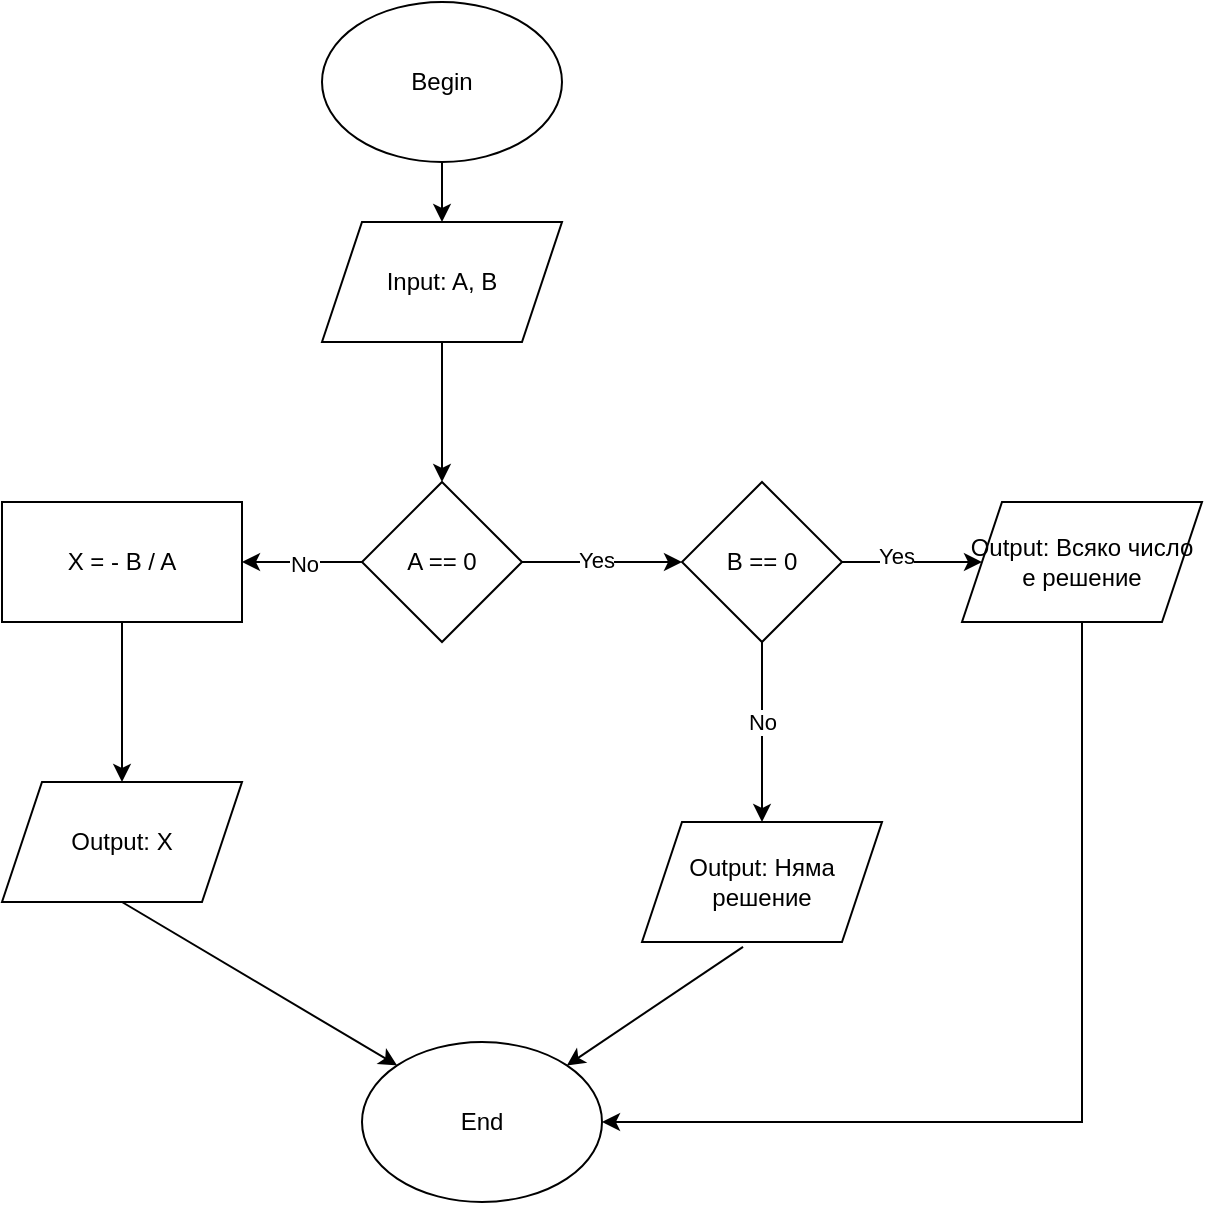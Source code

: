 <mxfile version="24.9.1" pages="3">
  <diagram name="Page-1" id="amf7nthp5tk0TN-w15J5">
    <mxGraphModel dx="965" dy="473" grid="1" gridSize="10" guides="1" tooltips="1" connect="1" arrows="1" fold="1" page="1" pageScale="1" pageWidth="850" pageHeight="1100" math="0" shadow="0">
      <root>
        <mxCell id="0" />
        <mxCell id="1" parent="0" />
        <mxCell id="8sZv1wVmsx8k6EXQ4R9V-3" value="" style="edgeStyle=orthogonalEdgeStyle;rounded=0;orthogonalLoop=1;jettySize=auto;html=1;" edge="1" parent="1" source="8sZv1wVmsx8k6EXQ4R9V-1" target="8sZv1wVmsx8k6EXQ4R9V-2">
          <mxGeometry relative="1" as="geometry" />
        </mxCell>
        <mxCell id="8sZv1wVmsx8k6EXQ4R9V-1" value="Begin" style="ellipse;whiteSpace=wrap;html=1;" vertex="1" parent="1">
          <mxGeometry x="350" y="110" width="120" height="80" as="geometry" />
        </mxCell>
        <mxCell id="8sZv1wVmsx8k6EXQ4R9V-5" value="" style="edgeStyle=orthogonalEdgeStyle;rounded=0;orthogonalLoop=1;jettySize=auto;html=1;" edge="1" parent="1" source="8sZv1wVmsx8k6EXQ4R9V-2" target="8sZv1wVmsx8k6EXQ4R9V-4">
          <mxGeometry relative="1" as="geometry" />
        </mxCell>
        <mxCell id="8sZv1wVmsx8k6EXQ4R9V-2" value="Input: A, B" style="shape=parallelogram;perimeter=parallelogramPerimeter;whiteSpace=wrap;html=1;fixedSize=1;" vertex="1" parent="1">
          <mxGeometry x="350" y="220" width="120" height="60" as="geometry" />
        </mxCell>
        <mxCell id="8sZv1wVmsx8k6EXQ4R9V-7" value="" style="edgeStyle=orthogonalEdgeStyle;rounded=0;orthogonalLoop=1;jettySize=auto;html=1;" edge="1" parent="1" source="8sZv1wVmsx8k6EXQ4R9V-4" target="8sZv1wVmsx8k6EXQ4R9V-6">
          <mxGeometry relative="1" as="geometry" />
        </mxCell>
        <mxCell id="8sZv1wVmsx8k6EXQ4R9V-8" value="Yes" style="edgeLabel;html=1;align=center;verticalAlign=middle;resizable=0;points=[];" vertex="1" connectable="0" parent="8sZv1wVmsx8k6EXQ4R9V-7">
          <mxGeometry x="-0.075" y="1" relative="1" as="geometry">
            <mxPoint as="offset" />
          </mxGeometry>
        </mxCell>
        <mxCell id="8sZv1wVmsx8k6EXQ4R9V-17" value="" style="edgeStyle=orthogonalEdgeStyle;rounded=0;orthogonalLoop=1;jettySize=auto;html=1;" edge="1" parent="1" source="8sZv1wVmsx8k6EXQ4R9V-4" target="8sZv1wVmsx8k6EXQ4R9V-16">
          <mxGeometry relative="1" as="geometry" />
        </mxCell>
        <mxCell id="8sZv1wVmsx8k6EXQ4R9V-18" value="No" style="edgeLabel;html=1;align=center;verticalAlign=middle;resizable=0;points=[];" vertex="1" connectable="0" parent="8sZv1wVmsx8k6EXQ4R9V-17">
          <mxGeometry x="-0.038" y="1" relative="1" as="geometry">
            <mxPoint as="offset" />
          </mxGeometry>
        </mxCell>
        <mxCell id="8sZv1wVmsx8k6EXQ4R9V-4" value="A == 0" style="rhombus;whiteSpace=wrap;html=1;" vertex="1" parent="1">
          <mxGeometry x="370" y="350" width="80" height="80" as="geometry" />
        </mxCell>
        <mxCell id="8sZv1wVmsx8k6EXQ4R9V-10" value="" style="edgeStyle=orthogonalEdgeStyle;rounded=0;orthogonalLoop=1;jettySize=auto;html=1;" edge="1" parent="1" source="8sZv1wVmsx8k6EXQ4R9V-6" target="8sZv1wVmsx8k6EXQ4R9V-9">
          <mxGeometry relative="1" as="geometry" />
        </mxCell>
        <mxCell id="8sZv1wVmsx8k6EXQ4R9V-11" value="Yes" style="edgeLabel;html=1;align=center;verticalAlign=middle;resizable=0;points=[];" vertex="1" connectable="0" parent="8sZv1wVmsx8k6EXQ4R9V-10">
          <mxGeometry x="-0.23" y="3" relative="1" as="geometry">
            <mxPoint as="offset" />
          </mxGeometry>
        </mxCell>
        <mxCell id="8sZv1wVmsx8k6EXQ4R9V-13" value="" style="edgeStyle=orthogonalEdgeStyle;rounded=0;orthogonalLoop=1;jettySize=auto;html=1;" edge="1" parent="1" source="8sZv1wVmsx8k6EXQ4R9V-6" target="8sZv1wVmsx8k6EXQ4R9V-12">
          <mxGeometry relative="1" as="geometry" />
        </mxCell>
        <mxCell id="8sZv1wVmsx8k6EXQ4R9V-15" value="No" style="edgeLabel;html=1;align=center;verticalAlign=middle;resizable=0;points=[];" vertex="1" connectable="0" parent="8sZv1wVmsx8k6EXQ4R9V-13">
          <mxGeometry x="-0.115" relative="1" as="geometry">
            <mxPoint as="offset" />
          </mxGeometry>
        </mxCell>
        <mxCell id="8sZv1wVmsx8k6EXQ4R9V-6" value="B == 0" style="rhombus;whiteSpace=wrap;html=1;" vertex="1" parent="1">
          <mxGeometry x="530" y="350" width="80" height="80" as="geometry" />
        </mxCell>
        <mxCell id="8sZv1wVmsx8k6EXQ4R9V-9" value="Output: Всяко число е решение" style="shape=parallelogram;perimeter=parallelogramPerimeter;whiteSpace=wrap;html=1;fixedSize=1;" vertex="1" parent="1">
          <mxGeometry x="670" y="360" width="120" height="60" as="geometry" />
        </mxCell>
        <mxCell id="8sZv1wVmsx8k6EXQ4R9V-12" value="Output: Няма решение" style="shape=parallelogram;perimeter=parallelogramPerimeter;whiteSpace=wrap;html=1;fixedSize=1;" vertex="1" parent="1">
          <mxGeometry x="510" y="520" width="120" height="60" as="geometry" />
        </mxCell>
        <mxCell id="8sZv1wVmsx8k6EXQ4R9V-20" value="" style="edgeStyle=orthogonalEdgeStyle;rounded=0;orthogonalLoop=1;jettySize=auto;html=1;" edge="1" parent="1" source="8sZv1wVmsx8k6EXQ4R9V-16" target="8sZv1wVmsx8k6EXQ4R9V-19">
          <mxGeometry relative="1" as="geometry" />
        </mxCell>
        <mxCell id="8sZv1wVmsx8k6EXQ4R9V-16" value="X = - B / A" style="whiteSpace=wrap;html=1;" vertex="1" parent="1">
          <mxGeometry x="190" y="360" width="120" height="60" as="geometry" />
        </mxCell>
        <mxCell id="8sZv1wVmsx8k6EXQ4R9V-19" value="Output: X" style="shape=parallelogram;perimeter=parallelogramPerimeter;whiteSpace=wrap;html=1;fixedSize=1;" vertex="1" parent="1">
          <mxGeometry x="190" y="500" width="120" height="60" as="geometry" />
        </mxCell>
        <mxCell id="8sZv1wVmsx8k6EXQ4R9V-21" value="End" style="ellipse;whiteSpace=wrap;html=1;" vertex="1" parent="1">
          <mxGeometry x="370" y="630" width="120" height="80" as="geometry" />
        </mxCell>
        <mxCell id="8sZv1wVmsx8k6EXQ4R9V-22" value="" style="endArrow=classic;html=1;rounded=0;exitX=0.5;exitY=1;exitDx=0;exitDy=0;entryX=0;entryY=0;entryDx=0;entryDy=0;" edge="1" parent="1" source="8sZv1wVmsx8k6EXQ4R9V-19" target="8sZv1wVmsx8k6EXQ4R9V-21">
          <mxGeometry width="50" height="50" relative="1" as="geometry">
            <mxPoint x="600" y="630" as="sourcePoint" />
            <mxPoint x="650" y="580" as="targetPoint" />
          </mxGeometry>
        </mxCell>
        <mxCell id="8sZv1wVmsx8k6EXQ4R9V-23" value="" style="endArrow=classic;html=1;rounded=0;exitX=0.421;exitY=1.04;exitDx=0;exitDy=0;exitPerimeter=0;entryX=1;entryY=0;entryDx=0;entryDy=0;" edge="1" parent="1" source="8sZv1wVmsx8k6EXQ4R9V-12" target="8sZv1wVmsx8k6EXQ4R9V-21">
          <mxGeometry width="50" height="50" relative="1" as="geometry">
            <mxPoint x="610" y="640" as="sourcePoint" />
            <mxPoint x="660" y="590" as="targetPoint" />
          </mxGeometry>
        </mxCell>
        <mxCell id="8sZv1wVmsx8k6EXQ4R9V-24" value="" style="endArrow=classic;html=1;rounded=0;entryX=1;entryY=0.5;entryDx=0;entryDy=0;" edge="1" parent="1" source="8sZv1wVmsx8k6EXQ4R9V-9" target="8sZv1wVmsx8k6EXQ4R9V-21">
          <mxGeometry width="50" height="50" relative="1" as="geometry">
            <mxPoint x="620" y="650" as="sourcePoint" />
            <mxPoint x="670" y="600" as="targetPoint" />
            <Array as="points">
              <mxPoint x="730" y="670" />
            </Array>
          </mxGeometry>
        </mxCell>
      </root>
    </mxGraphModel>
  </diagram>
  <diagram id="QVaww_B885eaQNWGPEyq" name="Page-2">
    <mxGraphModel dx="946" dy="567" grid="1" gridSize="10" guides="1" tooltips="1" connect="1" arrows="1" fold="1" page="1" pageScale="1" pageWidth="850" pageHeight="1100" math="0" shadow="0">
      <root>
        <mxCell id="0" />
        <mxCell id="1" parent="0" />
        <mxCell id="5HSnKlp7vcLQWMsaKk_p-3" value="" style="edgeStyle=orthogonalEdgeStyle;rounded=0;orthogonalLoop=1;jettySize=auto;html=1;" edge="1" parent="1" source="5HSnKlp7vcLQWMsaKk_p-1" target="5HSnKlp7vcLQWMsaKk_p-2">
          <mxGeometry relative="1" as="geometry" />
        </mxCell>
        <mxCell id="5HSnKlp7vcLQWMsaKk_p-1" value="Begin" style="ellipse;whiteSpace=wrap;html=1;" vertex="1" parent="1">
          <mxGeometry x="330" y="160" width="120" height="80" as="geometry" />
        </mxCell>
        <mxCell id="5HSnKlp7vcLQWMsaKk_p-5" value="" style="edgeStyle=orthogonalEdgeStyle;rounded=0;orthogonalLoop=1;jettySize=auto;html=1;" edge="1" parent="1" source="5HSnKlp7vcLQWMsaKk_p-2" target="5HSnKlp7vcLQWMsaKk_p-4">
          <mxGeometry relative="1" as="geometry" />
        </mxCell>
        <mxCell id="5HSnKlp7vcLQWMsaKk_p-2" value="Input: A, B" style="shape=parallelogram;perimeter=parallelogramPerimeter;whiteSpace=wrap;html=1;fixedSize=1;" vertex="1" parent="1">
          <mxGeometry x="330" y="260" width="120" height="60" as="geometry" />
        </mxCell>
        <mxCell id="5HSnKlp7vcLQWMsaKk_p-7" value="" style="edgeStyle=orthogonalEdgeStyle;rounded=0;orthogonalLoop=1;jettySize=auto;html=1;" edge="1" parent="1" source="5HSnKlp7vcLQWMsaKk_p-4" target="5HSnKlp7vcLQWMsaKk_p-6">
          <mxGeometry relative="1" as="geometry" />
        </mxCell>
        <mxCell id="5HSnKlp7vcLQWMsaKk_p-4" value="P = 2 * (A + B)" style="whiteSpace=wrap;html=1;" vertex="1" parent="1">
          <mxGeometry x="330" y="340" width="120" height="60" as="geometry" />
        </mxCell>
        <mxCell id="5HSnKlp7vcLQWMsaKk_p-9" value="" style="edgeStyle=orthogonalEdgeStyle;rounded=0;orthogonalLoop=1;jettySize=auto;html=1;" edge="1" parent="1" source="5HSnKlp7vcLQWMsaKk_p-6" target="5HSnKlp7vcLQWMsaKk_p-8">
          <mxGeometry relative="1" as="geometry" />
        </mxCell>
        <mxCell id="5HSnKlp7vcLQWMsaKk_p-6" value="S = A * B" style="whiteSpace=wrap;html=1;" vertex="1" parent="1">
          <mxGeometry x="330" y="420" width="120" height="60" as="geometry" />
        </mxCell>
        <mxCell id="5HSnKlp7vcLQWMsaKk_p-8" value="Output: P, S" style="shape=parallelogram;perimeter=parallelogramPerimeter;whiteSpace=wrap;html=1;fixedSize=1;" vertex="1" parent="1">
          <mxGeometry x="330" y="510" width="120" height="60" as="geometry" />
        </mxCell>
        <mxCell id="5HSnKlp7vcLQWMsaKk_p-10" value="End" style="ellipse;whiteSpace=wrap;html=1;" vertex="1" parent="1">
          <mxGeometry x="330" y="590" width="120" height="80" as="geometry" />
        </mxCell>
        <mxCell id="5HSnKlp7vcLQWMsaKk_p-11" value="" style="endArrow=classic;html=1;rounded=0;exitX=0.5;exitY=1;exitDx=0;exitDy=0;entryX=0.5;entryY=0;entryDx=0;entryDy=0;" edge="1" parent="1" source="5HSnKlp7vcLQWMsaKk_p-8" target="5HSnKlp7vcLQWMsaKk_p-10">
          <mxGeometry width="50" height="50" relative="1" as="geometry">
            <mxPoint x="320" y="560" as="sourcePoint" />
            <mxPoint x="370" y="510" as="targetPoint" />
          </mxGeometry>
        </mxCell>
      </root>
    </mxGraphModel>
  </diagram>
  <diagram id="VR_MwfoqoO4fmtQM8hmH" name="Page-3">
    <mxGraphModel dx="1710" dy="515" grid="1" gridSize="10" guides="1" tooltips="1" connect="1" arrows="1" fold="1" page="1" pageScale="1" pageWidth="850" pageHeight="1100" math="0" shadow="0">
      <root>
        <mxCell id="0" />
        <mxCell id="1" parent="0" />
        <mxCell id="JrN749C_RlEXNpRvIqWI-3" value="" style="edgeStyle=orthogonalEdgeStyle;rounded=0;orthogonalLoop=1;jettySize=auto;html=1;" edge="1" parent="1" source="JrN749C_RlEXNpRvIqWI-1" target="JrN749C_RlEXNpRvIqWI-2">
          <mxGeometry relative="1" as="geometry" />
        </mxCell>
        <mxCell id="JrN749C_RlEXNpRvIqWI-1" value="Begin" style="ellipse;whiteSpace=wrap;html=1;" vertex="1" parent="1">
          <mxGeometry x="365" y="60" width="120" height="80" as="geometry" />
        </mxCell>
        <mxCell id="JrN749C_RlEXNpRvIqWI-5" value="" style="edgeStyle=orthogonalEdgeStyle;rounded=0;orthogonalLoop=1;jettySize=auto;html=1;" edge="1" parent="1" source="JrN749C_RlEXNpRvIqWI-2" target="JrN749C_RlEXNpRvIqWI-4">
          <mxGeometry relative="1" as="geometry" />
        </mxCell>
        <mxCell id="JrN749C_RlEXNpRvIqWI-2" value="Input: A,B,C" style="shape=parallelogram;perimeter=parallelogramPerimeter;whiteSpace=wrap;html=1;fixedSize=1;" vertex="1" parent="1">
          <mxGeometry x="365" y="170" width="120" height="60" as="geometry" />
        </mxCell>
        <mxCell id="JrN749C_RlEXNpRvIqWI-7" value="" style="edgeStyle=orthogonalEdgeStyle;rounded=0;orthogonalLoop=1;jettySize=auto;html=1;" edge="1" parent="1" source="JrN749C_RlEXNpRvIqWI-4" target="JrN749C_RlEXNpRvIqWI-6">
          <mxGeometry relative="1" as="geometry" />
        </mxCell>
        <mxCell id="JrN749C_RlEXNpRvIqWI-8" value="Yes" style="edgeLabel;html=1;align=center;verticalAlign=middle;resizable=0;points=[];" vertex="1" connectable="0" parent="JrN749C_RlEXNpRvIqWI-7">
          <mxGeometry x="-0.012" relative="1" as="geometry">
            <mxPoint as="offset" />
          </mxGeometry>
        </mxCell>
        <mxCell id="JrN749C_RlEXNpRvIqWI-19" value="" style="edgeStyle=orthogonalEdgeStyle;rounded=0;orthogonalLoop=1;jettySize=auto;html=1;" edge="1" parent="1" source="JrN749C_RlEXNpRvIqWI-4" target="JrN749C_RlEXNpRvIqWI-18">
          <mxGeometry relative="1" as="geometry" />
        </mxCell>
        <mxCell id="JrN749C_RlEXNpRvIqWI-21" value="No" style="edgeLabel;html=1;align=center;verticalAlign=middle;resizable=0;points=[];" vertex="1" connectable="0" parent="JrN749C_RlEXNpRvIqWI-19">
          <mxGeometry x="-0.104" y="3" relative="1" as="geometry">
            <mxPoint as="offset" />
          </mxGeometry>
        </mxCell>
        <mxCell id="JrN749C_RlEXNpRvIqWI-4" value="A + B &amp;gt; C" style="rhombus;whiteSpace=wrap;html=1;" vertex="1" parent="1">
          <mxGeometry x="385" y="250" width="80" height="80" as="geometry" />
        </mxCell>
        <mxCell id="JrN749C_RlEXNpRvIqWI-10" value="" style="edgeStyle=orthogonalEdgeStyle;rounded=0;orthogonalLoop=1;jettySize=auto;html=1;" edge="1" parent="1" source="JrN749C_RlEXNpRvIqWI-6" target="JrN749C_RlEXNpRvIqWI-9">
          <mxGeometry relative="1" as="geometry" />
        </mxCell>
        <mxCell id="JrN749C_RlEXNpRvIqWI-11" value="Yes" style="edgeLabel;html=1;align=center;verticalAlign=middle;resizable=0;points=[];" vertex="1" connectable="0" parent="JrN749C_RlEXNpRvIqWI-10">
          <mxGeometry x="-0.08" relative="1" as="geometry">
            <mxPoint as="offset" />
          </mxGeometry>
        </mxCell>
        <mxCell id="JrN749C_RlEXNpRvIqWI-23" value="" style="edgeStyle=orthogonalEdgeStyle;rounded=0;orthogonalLoop=1;jettySize=auto;html=1;" edge="1" parent="1" source="JrN749C_RlEXNpRvIqWI-6">
          <mxGeometry relative="1" as="geometry">
            <mxPoint x="265" y="370" as="targetPoint" />
          </mxGeometry>
        </mxCell>
        <mxCell id="JrN749C_RlEXNpRvIqWI-25" value="No" style="edgeLabel;html=1;align=center;verticalAlign=middle;resizable=0;points=[];" vertex="1" connectable="0" parent="JrN749C_RlEXNpRvIqWI-23">
          <mxGeometry x="-0.061" relative="1" as="geometry">
            <mxPoint as="offset" />
          </mxGeometry>
        </mxCell>
        <mxCell id="JrN749C_RlEXNpRvIqWI-6" value="A + C &amp;gt; B" style="rhombus;whiteSpace=wrap;html=1;" vertex="1" parent="1">
          <mxGeometry x="225" y="250" width="80" height="80" as="geometry" />
        </mxCell>
        <mxCell id="JrN749C_RlEXNpRvIqWI-13" value="" style="edgeStyle=orthogonalEdgeStyle;rounded=0;orthogonalLoop=1;jettySize=auto;html=1;" edge="1" parent="1" source="JrN749C_RlEXNpRvIqWI-9" target="JrN749C_RlEXNpRvIqWI-12">
          <mxGeometry relative="1" as="geometry" />
        </mxCell>
        <mxCell id="JrN749C_RlEXNpRvIqWI-14" value="Yes" style="edgeLabel;html=1;align=center;verticalAlign=middle;resizable=0;points=[];" vertex="1" connectable="0" parent="JrN749C_RlEXNpRvIqWI-13">
          <mxGeometry x="0.128" y="2" relative="1" as="geometry">
            <mxPoint as="offset" />
          </mxGeometry>
        </mxCell>
        <mxCell id="JrN749C_RlEXNpRvIqWI-16" value="" style="edgeStyle=orthogonalEdgeStyle;rounded=0;orthogonalLoop=1;jettySize=auto;html=1;" edge="1" parent="1" source="JrN749C_RlEXNpRvIqWI-9" target="JrN749C_RlEXNpRvIqWI-15">
          <mxGeometry relative="1" as="geometry" />
        </mxCell>
        <mxCell id="JrN749C_RlEXNpRvIqWI-17" value="No" style="edgeLabel;html=1;align=center;verticalAlign=middle;resizable=0;points=[];" vertex="1" connectable="0" parent="JrN749C_RlEXNpRvIqWI-16">
          <mxGeometry x="-0.319" y="-2" relative="1" as="geometry">
            <mxPoint as="offset" />
          </mxGeometry>
        </mxCell>
        <mxCell id="JrN749C_RlEXNpRvIqWI-9" value="B + C &amp;gt;A" style="rhombus;whiteSpace=wrap;html=1;" vertex="1" parent="1">
          <mxGeometry x="65" y="250" width="80" height="80" as="geometry" />
        </mxCell>
        <mxCell id="JrN749C_RlEXNpRvIqWI-12" value="Output: Имаме триъгълник" style="shape=parallelogram;perimeter=parallelogramPerimeter;whiteSpace=wrap;html=1;fixedSize=1;" vertex="1" parent="1">
          <mxGeometry x="45" y="370" width="120" height="60" as="geometry" />
        </mxCell>
        <mxCell id="JrN749C_RlEXNpRvIqWI-15" value="Output: Нямаме 3-ъгълник" style="shape=parallelogram;perimeter=parallelogramPerimeter;whiteSpace=wrap;html=1;fixedSize=1;" vertex="1" parent="1">
          <mxGeometry x="-115" y="260" width="120" height="60" as="geometry" />
        </mxCell>
        <mxCell id="JrN749C_RlEXNpRvIqWI-18" value="" style="shape=parallelogram;perimeter=parallelogramPerimeter;whiteSpace=wrap;html=1;fixedSize=1;" vertex="1" parent="1">
          <mxGeometry x="525" y="260" width="120" height="60" as="geometry" />
        </mxCell>
        <mxCell id="JrN749C_RlEXNpRvIqWI-20" value="Output: Нямаме 3-ъгълник" style="shape=parallelogram;perimeter=parallelogramPerimeter;whiteSpace=wrap;html=1;fixedSize=1;" vertex="1" parent="1">
          <mxGeometry x="525" y="260" width="120" height="60" as="geometry" />
        </mxCell>
        <mxCell id="JrN749C_RlEXNpRvIqWI-24" value="Output: Нямаме 3-ъгълник" style="shape=parallelogram;perimeter=parallelogramPerimeter;whiteSpace=wrap;html=1;fixedSize=1;" vertex="1" parent="1">
          <mxGeometry x="205" y="370" width="120" height="60" as="geometry" />
        </mxCell>
        <mxCell id="JrN749C_RlEXNpRvIqWI-30" value="End" style="ellipse;whiteSpace=wrap;html=1;" vertex="1" parent="1">
          <mxGeometry x="365" y="520" width="120" height="80" as="geometry" />
        </mxCell>
        <mxCell id="JrN749C_RlEXNpRvIqWI-31" value="" style="endArrow=classic;html=1;rounded=0;exitX=0.5;exitY=1;exitDx=0;exitDy=0;entryX=0;entryY=0.5;entryDx=0;entryDy=0;" edge="1" parent="1" source="JrN749C_RlEXNpRvIqWI-15" target="JrN749C_RlEXNpRvIqWI-30">
          <mxGeometry width="50" height="50" relative="1" as="geometry">
            <mxPoint x="280" y="460" as="sourcePoint" />
            <mxPoint x="330" y="410" as="targetPoint" />
            <Array as="points">
              <mxPoint x="-60" y="560" />
            </Array>
          </mxGeometry>
        </mxCell>
        <mxCell id="JrN749C_RlEXNpRvIqWI-32" value="" style="endArrow=classic;html=1;rounded=0;exitX=0.5;exitY=1;exitDx=0;exitDy=0;entryX=0.015;entryY=0.386;entryDx=0;entryDy=0;entryPerimeter=0;" edge="1" parent="1" source="JrN749C_RlEXNpRvIqWI-12" target="JrN749C_RlEXNpRvIqWI-30">
          <mxGeometry width="50" height="50" relative="1" as="geometry">
            <mxPoint x="290" y="470" as="sourcePoint" />
            <mxPoint x="340" y="420" as="targetPoint" />
          </mxGeometry>
        </mxCell>
        <mxCell id="JrN749C_RlEXNpRvIqWI-33" value="" style="endArrow=classic;html=1;rounded=0;exitX=0.5;exitY=1;exitDx=0;exitDy=0;entryX=0;entryY=0;entryDx=0;entryDy=0;" edge="1" parent="1" source="JrN749C_RlEXNpRvIqWI-24" target="JrN749C_RlEXNpRvIqWI-30">
          <mxGeometry width="50" height="50" relative="1" as="geometry">
            <mxPoint x="300" y="480" as="sourcePoint" />
            <mxPoint x="350" y="430" as="targetPoint" />
          </mxGeometry>
        </mxCell>
        <mxCell id="JrN749C_RlEXNpRvIqWI-34" value="" style="endArrow=classic;html=1;rounded=0;exitX=0.455;exitY=0.962;exitDx=0;exitDy=0;exitPerimeter=0;" edge="1" parent="1" source="JrN749C_RlEXNpRvIqWI-20" target="JrN749C_RlEXNpRvIqWI-30">
          <mxGeometry width="50" height="50" relative="1" as="geometry">
            <mxPoint x="310" y="490" as="sourcePoint" />
            <mxPoint x="360" y="440" as="targetPoint" />
          </mxGeometry>
        </mxCell>
      </root>
    </mxGraphModel>
  </diagram>
</mxfile>

